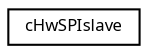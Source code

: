digraph "Graphical Class Hierarchy"
{
  edge [fontname="Sans",fontsize="8",labelfontname="Sans",labelfontsize="8"];
  node [fontname="Sans",fontsize="8",shape=record];
  rankdir="LR";
  Node1 [label="cHwSPIslave",height=0.2,width=0.4,color="black", fillcolor="white", style="filled",URL="$classc_hw_s_p_islave.html",tooltip="Abstract class supporting the SPI hardware in slave mode. "];
}
